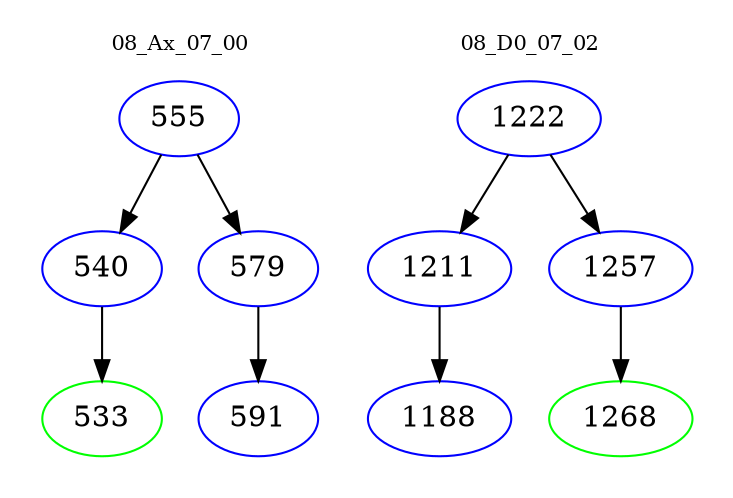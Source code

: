 digraph{
subgraph cluster_0 {
color = white
label = "08_Ax_07_00";
fontsize=10;
T0_555 [label="555", color="blue"]
T0_555 -> T0_540 [color="black"]
T0_540 [label="540", color="blue"]
T0_540 -> T0_533 [color="black"]
T0_533 [label="533", color="green"]
T0_555 -> T0_579 [color="black"]
T0_579 [label="579", color="blue"]
T0_579 -> T0_591 [color="black"]
T0_591 [label="591", color="blue"]
}
subgraph cluster_1 {
color = white
label = "08_D0_07_02";
fontsize=10;
T1_1222 [label="1222", color="blue"]
T1_1222 -> T1_1211 [color="black"]
T1_1211 [label="1211", color="blue"]
T1_1211 -> T1_1188 [color="black"]
T1_1188 [label="1188", color="blue"]
T1_1222 -> T1_1257 [color="black"]
T1_1257 [label="1257", color="blue"]
T1_1257 -> T1_1268 [color="black"]
T1_1268 [label="1268", color="green"]
}
}
